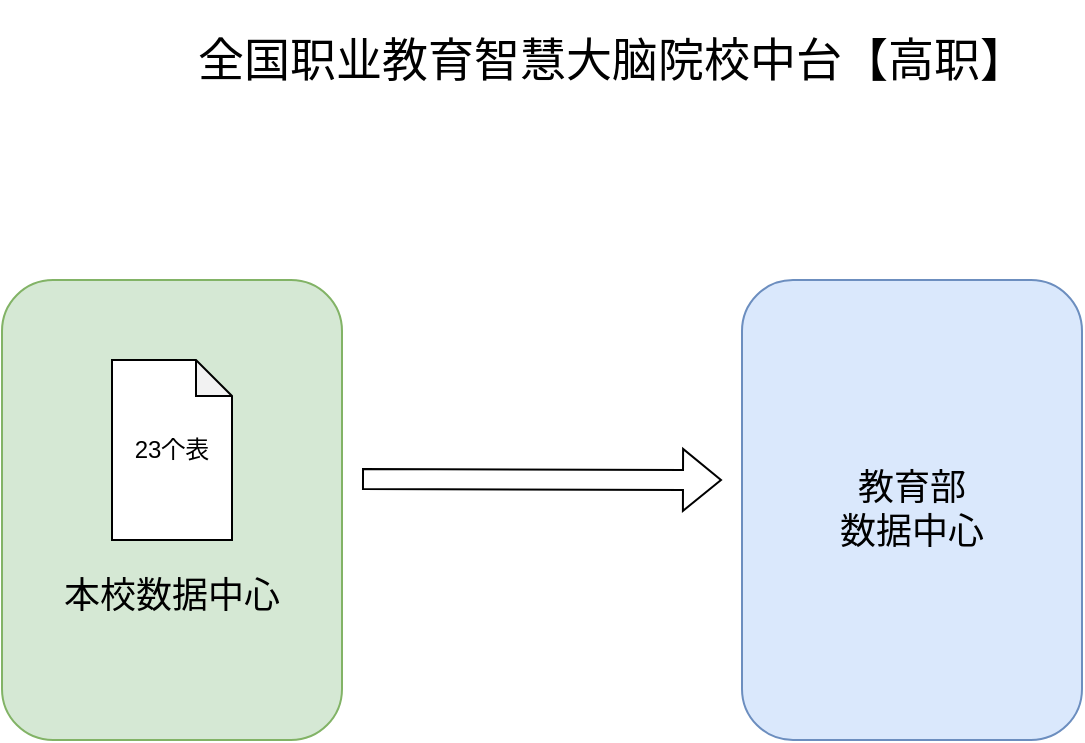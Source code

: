 <mxfile version="20.0.0" type="github">
  <diagram id="YH4F1Agrm4qT_gykeGqx" name="Page-1">
    <mxGraphModel dx="1038" dy="579" grid="1" gridSize="10" guides="1" tooltips="1" connect="1" arrows="1" fold="1" page="1" pageScale="1" pageWidth="827" pageHeight="1169" math="0" shadow="0">
      <root>
        <mxCell id="0" />
        <mxCell id="1" parent="0" />
        <mxCell id="P0_ZTkMcPH8MhCZKsVqU-7" value="&lt;br&gt;&lt;br&gt;&lt;br&gt;&lt;br&gt;&lt;br&gt;&lt;br&gt;&lt;font style=&quot;font-size: 18px;&quot;&gt;本校数据中心&lt;/font&gt;" style="rounded=1;whiteSpace=wrap;html=1;fillColor=#d5e8d4;strokeColor=#82b366;" vertex="1" parent="1">
          <mxGeometry x="80" y="160" width="170" height="230" as="geometry" />
        </mxCell>
        <mxCell id="P0_ZTkMcPH8MhCZKsVqU-4" value="" style="shape=flexArrow;endArrow=classic;html=1;rounded=0;" edge="1" parent="1">
          <mxGeometry width="50" height="50" relative="1" as="geometry">
            <mxPoint x="260" y="259.5" as="sourcePoint" />
            <mxPoint x="440" y="260" as="targetPoint" />
          </mxGeometry>
        </mxCell>
        <mxCell id="P0_ZTkMcPH8MhCZKsVqU-5" value="23个表" style="shape=note;whiteSpace=wrap;html=1;backgroundOutline=1;darkOpacity=0.05;size=18;" vertex="1" parent="1">
          <mxGeometry x="135" y="200" width="60" height="90" as="geometry" />
        </mxCell>
        <mxCell id="P0_ZTkMcPH8MhCZKsVqU-8" value="教育部&lt;br&gt;数据中心" style="rounded=1;whiteSpace=wrap;html=1;fontSize=18;fillColor=#dae8fc;strokeColor=#6c8ebf;" vertex="1" parent="1">
          <mxGeometry x="450" y="160" width="170" height="230" as="geometry" />
        </mxCell>
        <mxCell id="P0_ZTkMcPH8MhCZKsVqU-9" value="全国职业教育智慧大脑院校中台【高职】" style="text;html=1;strokeColor=none;fillColor=none;align=center;verticalAlign=middle;whiteSpace=wrap;rounded=0;fontSize=23;" vertex="1" parent="1">
          <mxGeometry x="160" y="20" width="450" height="60" as="geometry" />
        </mxCell>
      </root>
    </mxGraphModel>
  </diagram>
</mxfile>
